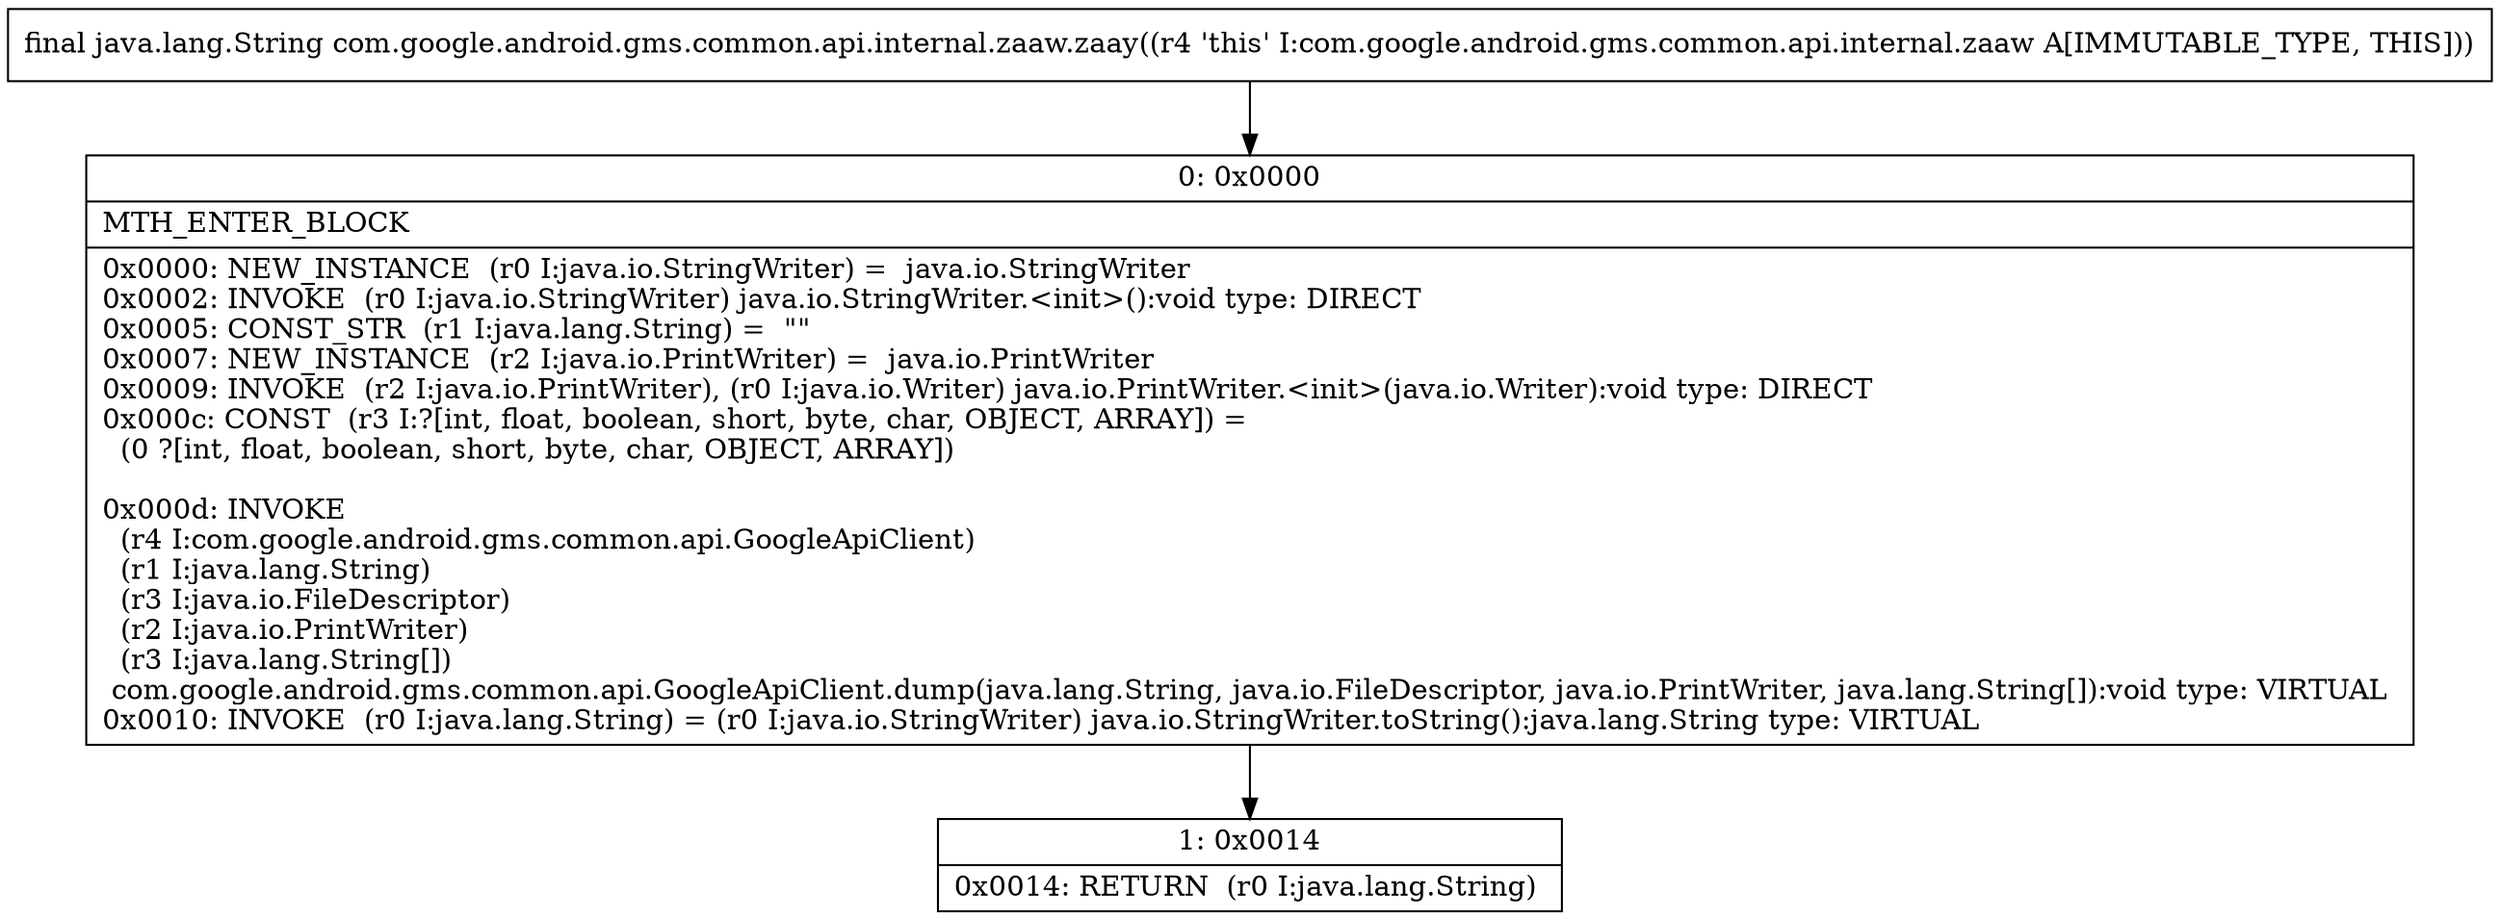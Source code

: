 digraph "CFG forcom.google.android.gms.common.api.internal.zaaw.zaay()Ljava\/lang\/String;" {
Node_0 [shape=record,label="{0\:\ 0x0000|MTH_ENTER_BLOCK\l|0x0000: NEW_INSTANCE  (r0 I:java.io.StringWriter) =  java.io.StringWriter \l0x0002: INVOKE  (r0 I:java.io.StringWriter) java.io.StringWriter.\<init\>():void type: DIRECT \l0x0005: CONST_STR  (r1 I:java.lang.String) =  \"\" \l0x0007: NEW_INSTANCE  (r2 I:java.io.PrintWriter) =  java.io.PrintWriter \l0x0009: INVOKE  (r2 I:java.io.PrintWriter), (r0 I:java.io.Writer) java.io.PrintWriter.\<init\>(java.io.Writer):void type: DIRECT \l0x000c: CONST  (r3 I:?[int, float, boolean, short, byte, char, OBJECT, ARRAY]) = \l  (0 ?[int, float, boolean, short, byte, char, OBJECT, ARRAY])\l \l0x000d: INVOKE  \l  (r4 I:com.google.android.gms.common.api.GoogleApiClient)\l  (r1 I:java.lang.String)\l  (r3 I:java.io.FileDescriptor)\l  (r2 I:java.io.PrintWriter)\l  (r3 I:java.lang.String[])\l com.google.android.gms.common.api.GoogleApiClient.dump(java.lang.String, java.io.FileDescriptor, java.io.PrintWriter, java.lang.String[]):void type: VIRTUAL \l0x0010: INVOKE  (r0 I:java.lang.String) = (r0 I:java.io.StringWriter) java.io.StringWriter.toString():java.lang.String type: VIRTUAL \l}"];
Node_1 [shape=record,label="{1\:\ 0x0014|0x0014: RETURN  (r0 I:java.lang.String) \l}"];
MethodNode[shape=record,label="{final java.lang.String com.google.android.gms.common.api.internal.zaaw.zaay((r4 'this' I:com.google.android.gms.common.api.internal.zaaw A[IMMUTABLE_TYPE, THIS])) }"];
MethodNode -> Node_0;
Node_0 -> Node_1;
}

